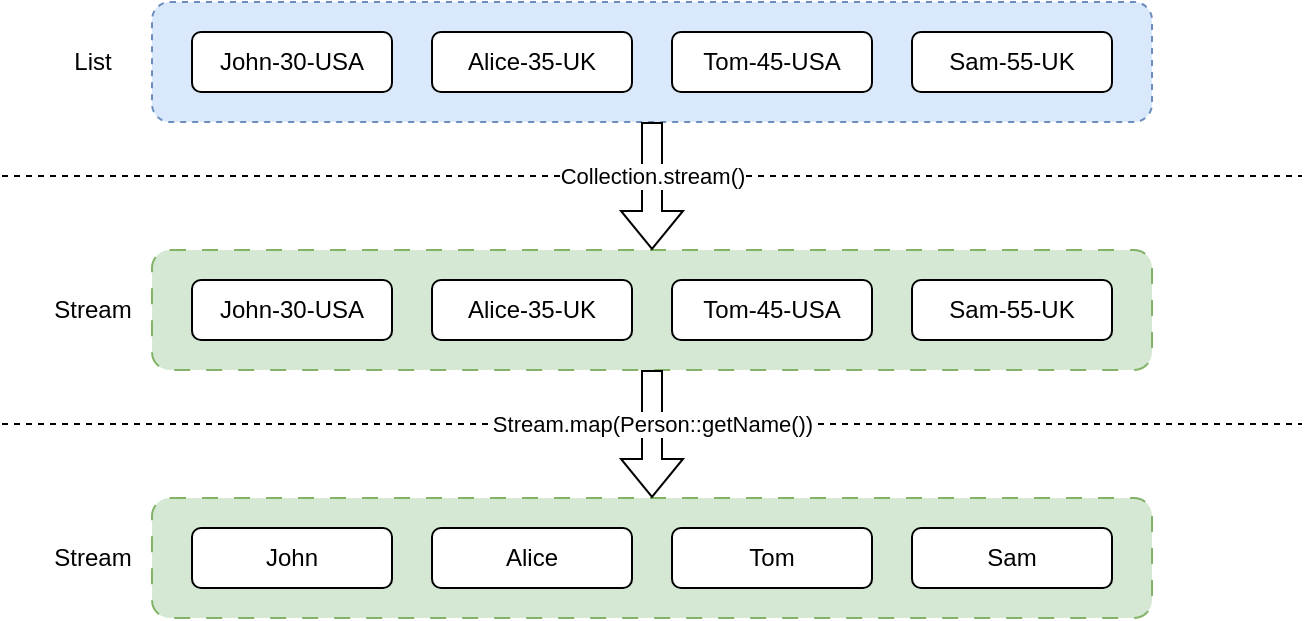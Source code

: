 <mxfile version="24.5.1" type="device">
  <diagram name="第 1 页" id="ucdzHPmyJ2J6GfFSBA6N">
    <mxGraphModel dx="1012" dy="550" grid="1" gridSize="10" guides="1" tooltips="1" connect="1" arrows="1" fold="1" page="1" pageScale="1" pageWidth="1169" pageHeight="827" math="0" shadow="0">
      <root>
        <mxCell id="0" />
        <mxCell id="1" parent="0" />
        <mxCell id="biIRqhmJbugQj_Tld155-1" value="List" style="text;html=1;align=center;verticalAlign=middle;resizable=0;points=[];autosize=1;strokeColor=none;fillColor=none;comic=0;jiggle=2;enumerate=0;backgroundOutline=0;" vertex="1" parent="1">
          <mxGeometry x="60" y="48" width="40" height="30" as="geometry" />
        </mxCell>
        <mxCell id="biIRqhmJbugQj_Tld155-2" value="" style="rounded=1;whiteSpace=wrap;html=1;dashed=1;fillColor=#dae8fc;strokeColor=#6c8ebf;comic=0;jiggle=2;enumerate=0;backgroundOutline=0;" vertex="1" parent="1">
          <mxGeometry x="110" y="33" width="500" height="60" as="geometry" />
        </mxCell>
        <mxCell id="biIRqhmJbugQj_Tld155-3" value="John-30-USA" style="rounded=1;whiteSpace=wrap;html=1;comic=0;jiggle=2;enumerate=0;backgroundOutline=0;" vertex="1" parent="1">
          <mxGeometry x="130" y="48" width="100" height="30" as="geometry" />
        </mxCell>
        <mxCell id="biIRqhmJbugQj_Tld155-4" value="Alice-35-UK" style="rounded=1;whiteSpace=wrap;html=1;comic=0;jiggle=2;enumerate=0;backgroundOutline=0;" vertex="1" parent="1">
          <mxGeometry x="250" y="48" width="100" height="30" as="geometry" />
        </mxCell>
        <mxCell id="biIRqhmJbugQj_Tld155-5" value="Tom-45-USA" style="rounded=1;whiteSpace=wrap;html=1;comic=0;jiggle=2;enumerate=0;backgroundOutline=0;" vertex="1" parent="1">
          <mxGeometry x="370" y="48" width="100" height="30" as="geometry" />
        </mxCell>
        <mxCell id="biIRqhmJbugQj_Tld155-6" value="Sam-55-UK" style="rounded=1;whiteSpace=wrap;html=1;comic=0;jiggle=2;enumerate=0;backgroundOutline=0;" vertex="1" parent="1">
          <mxGeometry x="490" y="48" width="100" height="30" as="geometry" />
        </mxCell>
        <mxCell id="biIRqhmJbugQj_Tld155-8" value="Stream" style="text;html=1;align=center;verticalAlign=middle;resizable=0;points=[];autosize=1;strokeColor=none;fillColor=none;comic=0;jiggle=2;enumerate=0;backgroundOutline=0;" vertex="1" parent="1">
          <mxGeometry x="50" y="172" width="60" height="30" as="geometry" />
        </mxCell>
        <mxCell id="biIRqhmJbugQj_Tld155-9" value="" style="rounded=1;whiteSpace=wrap;html=1;dashed=1;dashPattern=8 8;fillColor=#d5e8d4;strokeColor=#82b366;comic=0;jiggle=2;enumerate=0;backgroundOutline=0;" vertex="1" parent="1">
          <mxGeometry x="110" y="157" width="500" height="60" as="geometry" />
        </mxCell>
        <mxCell id="biIRqhmJbugQj_Tld155-10" value="John-30-USA" style="rounded=1;whiteSpace=wrap;html=1;comic=0;jiggle=2;enumerate=0;backgroundOutline=0;" vertex="1" parent="1">
          <mxGeometry x="130" y="172" width="100" height="30" as="geometry" />
        </mxCell>
        <mxCell id="biIRqhmJbugQj_Tld155-11" value="Alice-35-UK" style="rounded=1;whiteSpace=wrap;html=1;comic=0;jiggle=2;enumerate=0;backgroundOutline=0;" vertex="1" parent="1">
          <mxGeometry x="250" y="172" width="100" height="30" as="geometry" />
        </mxCell>
        <mxCell id="biIRqhmJbugQj_Tld155-12" value="Tom-45-USA" style="rounded=1;whiteSpace=wrap;html=1;comic=0;jiggle=2;enumerate=0;backgroundOutline=0;" vertex="1" parent="1">
          <mxGeometry x="370" y="172" width="100" height="30" as="geometry" />
        </mxCell>
        <mxCell id="biIRqhmJbugQj_Tld155-13" value="Sam-55-UK" style="rounded=1;whiteSpace=wrap;html=1;comic=0;jiggle=2;enumerate=0;backgroundOutline=0;" vertex="1" parent="1">
          <mxGeometry x="490" y="172" width="100" height="30" as="geometry" />
        </mxCell>
        <mxCell id="biIRqhmJbugQj_Tld155-14" value="" style="endArrow=none;dashed=1;html=1;rounded=0;strokeWidth=1;comic=0;jiggle=2;enumerate=0;backgroundOutline=0;" edge="1" parent="1">
          <mxGeometry width="50" height="50" relative="1" as="geometry">
            <mxPoint x="35" y="120" as="sourcePoint" />
            <mxPoint x="685" y="120" as="targetPoint" />
          </mxGeometry>
        </mxCell>
        <mxCell id="biIRqhmJbugQj_Tld155-15" value="" style="shape=flexArrow;endArrow=classic;html=1;rounded=0;entryX=0.5;entryY=0;entryDx=0;entryDy=0;exitX=0.5;exitY=1;exitDx=0;exitDy=0;comic=0;jiggle=2;enumerate=0;backgroundOutline=0;" edge="1" parent="1" source="biIRqhmJbugQj_Tld155-2" target="biIRqhmJbugQj_Tld155-9">
          <mxGeometry width="50" height="50" relative="1" as="geometry">
            <mxPoint x="320" y="150" as="sourcePoint" />
            <mxPoint x="370" y="100" as="targetPoint" />
          </mxGeometry>
        </mxCell>
        <mxCell id="biIRqhmJbugQj_Tld155-16" value="Collection.stream()" style="edgeLabel;html=1;align=center;verticalAlign=middle;resizable=0;points=[];comic=0;jiggle=2;enumerate=0;backgroundOutline=0;" vertex="1" connectable="0" parent="biIRqhmJbugQj_Tld155-15">
          <mxGeometry x="-0.431" y="1" relative="1" as="geometry">
            <mxPoint x="-1" y="9" as="offset" />
          </mxGeometry>
        </mxCell>
        <mxCell id="biIRqhmJbugQj_Tld155-17" value="Stream" style="text;html=1;align=center;verticalAlign=middle;resizable=0;points=[];autosize=1;strokeColor=none;fillColor=none;comic=0;jiggle=2;enumerate=0;backgroundOutline=0;" vertex="1" parent="1">
          <mxGeometry x="50" y="296" width="60" height="30" as="geometry" />
        </mxCell>
        <mxCell id="biIRqhmJbugQj_Tld155-18" value="" style="rounded=1;whiteSpace=wrap;html=1;dashed=1;dashPattern=8 8;fillColor=#d5e8d4;strokeColor=#82b366;comic=0;jiggle=2;enumerate=0;backgroundOutline=0;" vertex="1" parent="1">
          <mxGeometry x="110" y="281" width="500" height="60" as="geometry" />
        </mxCell>
        <mxCell id="biIRqhmJbugQj_Tld155-19" value="John" style="rounded=1;whiteSpace=wrap;html=1;comic=0;jiggle=2;enumerate=0;backgroundOutline=0;" vertex="1" parent="1">
          <mxGeometry x="130" y="296" width="100" height="30" as="geometry" />
        </mxCell>
        <mxCell id="biIRqhmJbugQj_Tld155-20" value="Alice" style="rounded=1;whiteSpace=wrap;html=1;comic=0;jiggle=2;enumerate=0;backgroundOutline=0;" vertex="1" parent="1">
          <mxGeometry x="250" y="296" width="100" height="30" as="geometry" />
        </mxCell>
        <mxCell id="biIRqhmJbugQj_Tld155-21" value="Tom" style="rounded=1;whiteSpace=wrap;html=1;comic=0;jiggle=2;enumerate=0;backgroundOutline=0;" vertex="1" parent="1">
          <mxGeometry x="370" y="296" width="100" height="30" as="geometry" />
        </mxCell>
        <mxCell id="biIRqhmJbugQj_Tld155-22" value="Sam" style="rounded=1;whiteSpace=wrap;html=1;comic=0;jiggle=2;enumerate=0;backgroundOutline=0;" vertex="1" parent="1">
          <mxGeometry x="490" y="296" width="100" height="30" as="geometry" />
        </mxCell>
        <mxCell id="biIRqhmJbugQj_Tld155-23" value="" style="endArrow=none;dashed=1;html=1;rounded=0;strokeWidth=1;comic=0;jiggle=2;enumerate=0;backgroundOutline=0;" edge="1" parent="1">
          <mxGeometry width="50" height="50" relative="1" as="geometry">
            <mxPoint x="35" y="244" as="sourcePoint" />
            <mxPoint x="685" y="244" as="targetPoint" />
          </mxGeometry>
        </mxCell>
        <mxCell id="biIRqhmJbugQj_Tld155-24" value="" style="shape=flexArrow;endArrow=classic;html=1;rounded=0;entryX=0.5;entryY=0;entryDx=0;entryDy=0;exitX=0.5;exitY=1;exitDx=0;exitDy=0;comic=0;jiggle=2;enumerate=0;backgroundOutline=0;" edge="1" parent="1" target="biIRqhmJbugQj_Tld155-18">
          <mxGeometry width="50" height="50" relative="1" as="geometry">
            <mxPoint x="360" y="217" as="sourcePoint" />
            <mxPoint x="370" y="224" as="targetPoint" />
          </mxGeometry>
        </mxCell>
        <mxCell id="biIRqhmJbugQj_Tld155-25" value="Stream.map(Person::getName())" style="edgeLabel;html=1;align=center;verticalAlign=middle;resizable=0;points=[];comic=0;jiggle=2;enumerate=0;backgroundOutline=0;" vertex="1" connectable="0" parent="biIRqhmJbugQj_Tld155-24">
          <mxGeometry x="-0.431" y="1" relative="1" as="geometry">
            <mxPoint x="-1" y="9" as="offset" />
          </mxGeometry>
        </mxCell>
      </root>
    </mxGraphModel>
  </diagram>
</mxfile>
